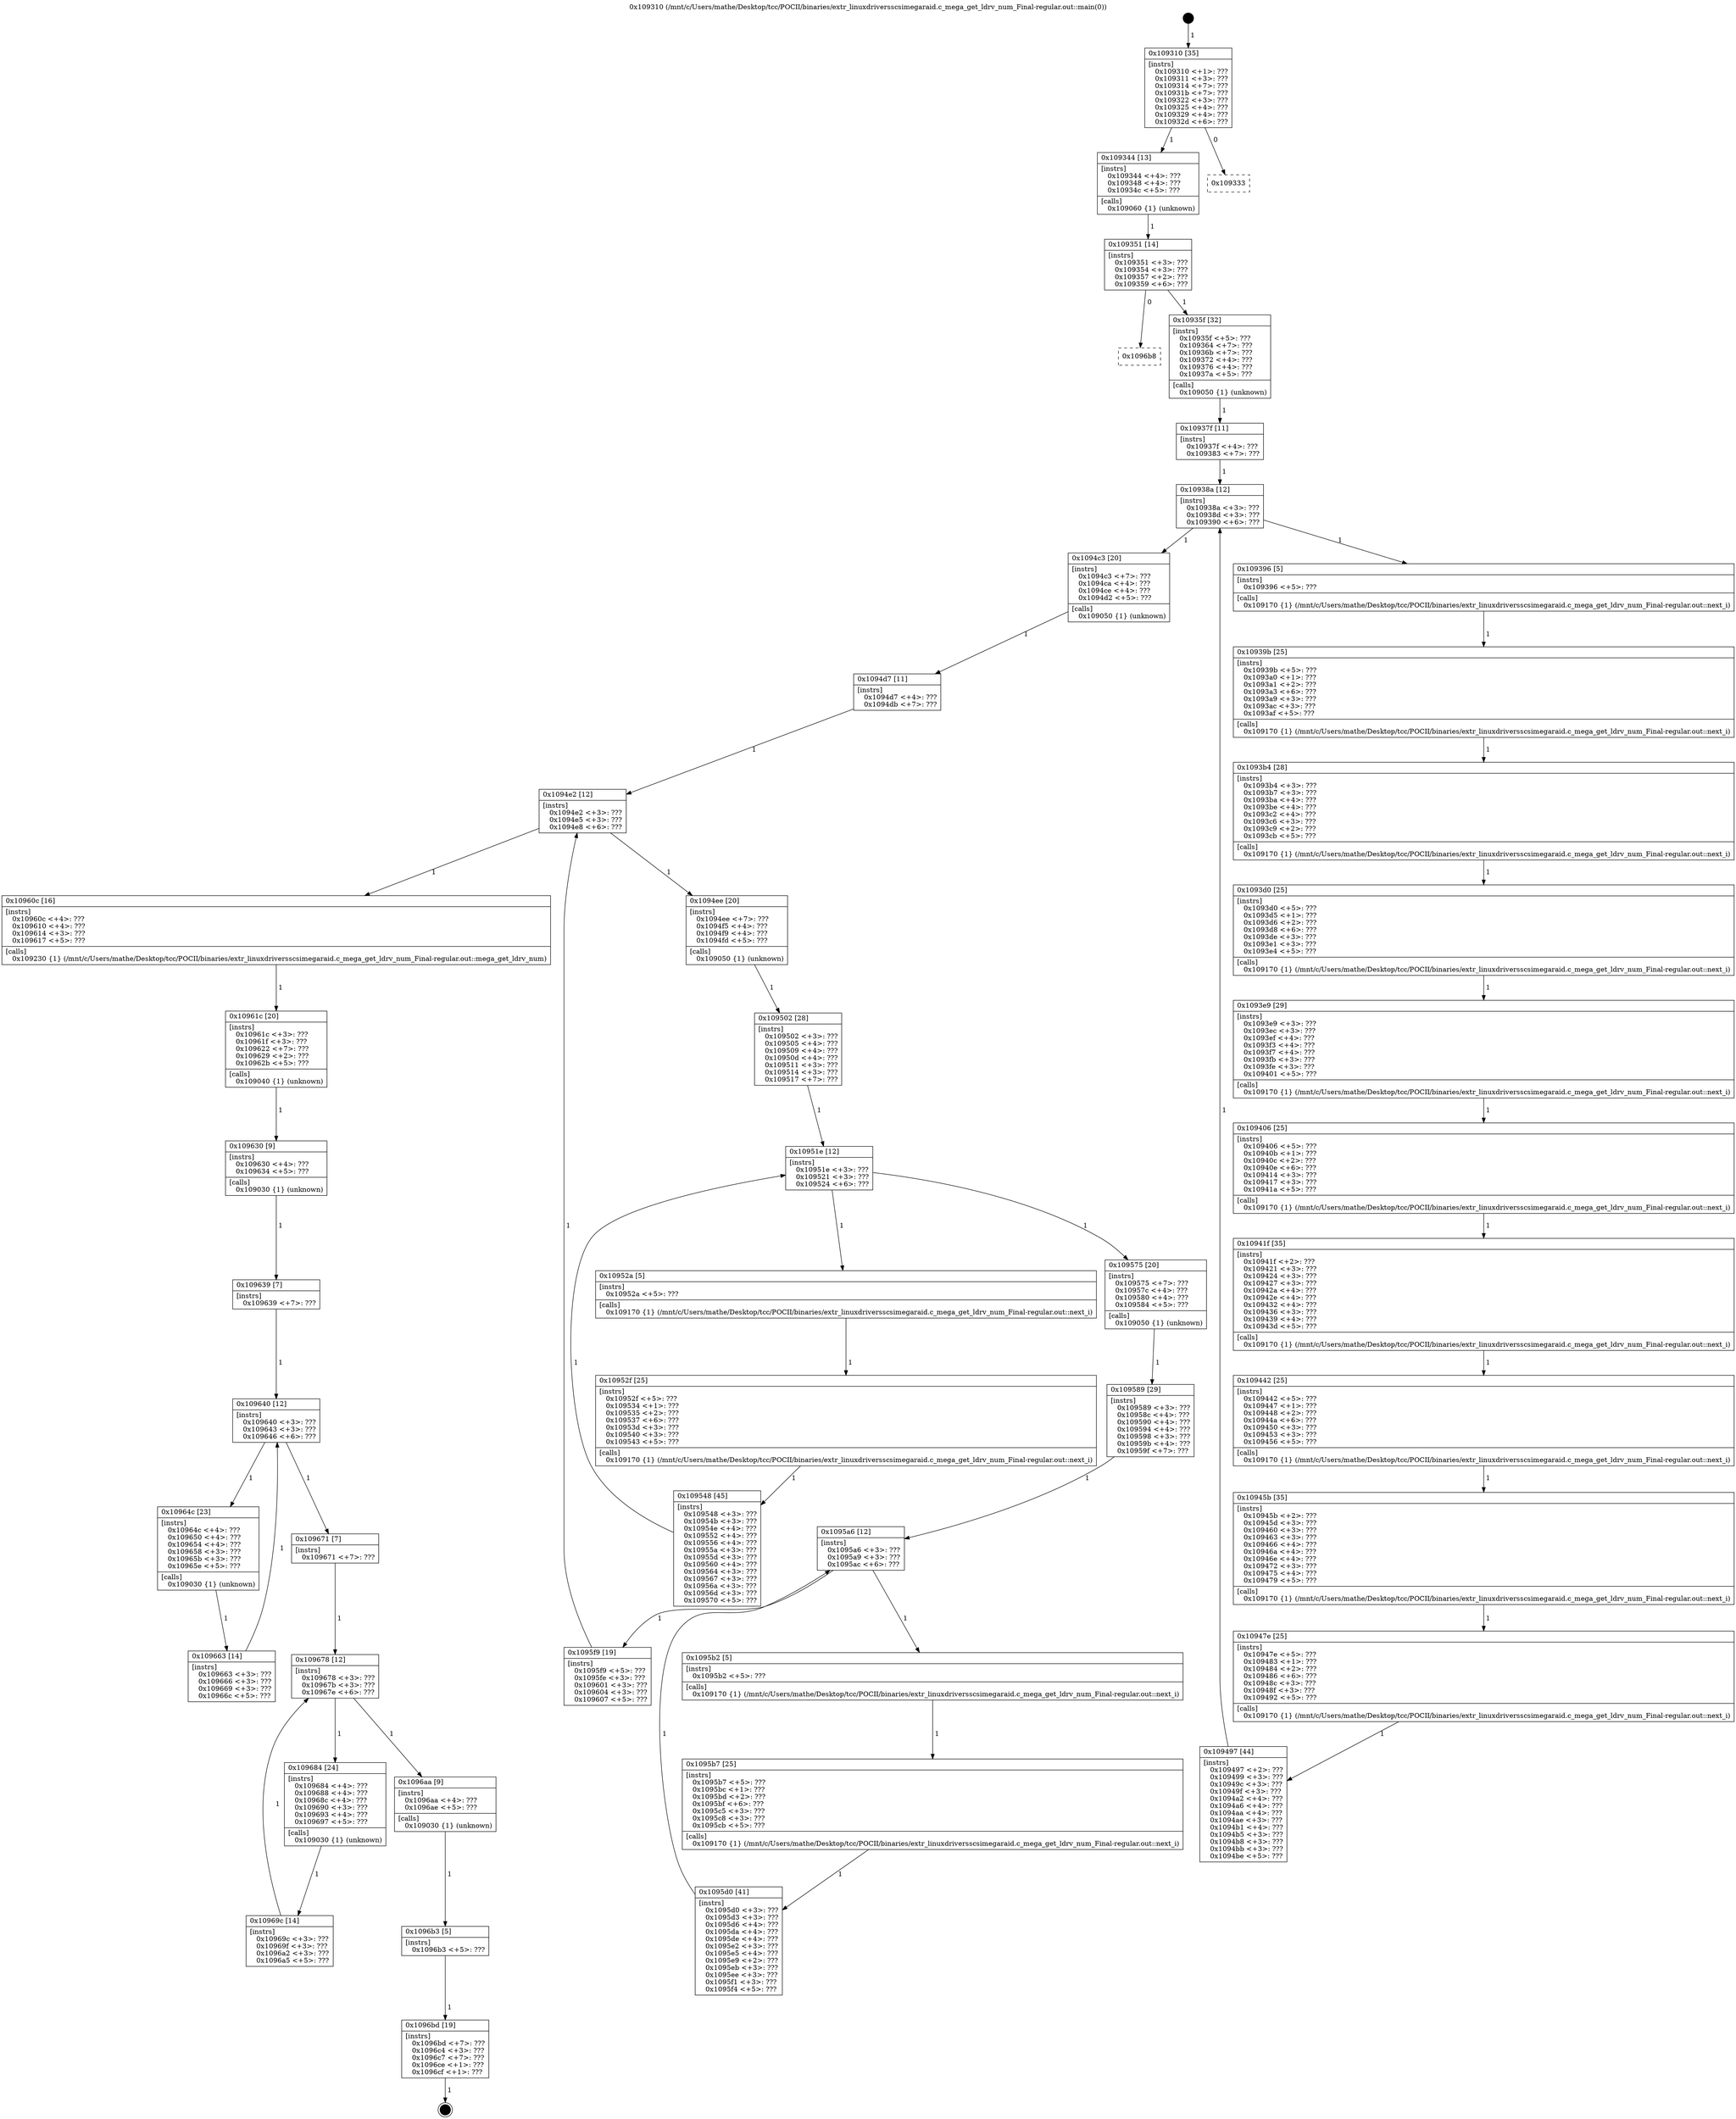 digraph "0x109310" {
  label = "0x109310 (/mnt/c/Users/mathe/Desktop/tcc/POCII/binaries/extr_linuxdriversscsimegaraid.c_mega_get_ldrv_num_Final-regular.out::main(0))"
  labelloc = "t"
  node[shape=record]

  Entry [label="",width=0.3,height=0.3,shape=circle,fillcolor=black,style=filled]
  "0x109310" [label="{
     0x109310 [35]\l
     | [instrs]\l
     &nbsp;&nbsp;0x109310 \<+1\>: ???\l
     &nbsp;&nbsp;0x109311 \<+3\>: ???\l
     &nbsp;&nbsp;0x109314 \<+7\>: ???\l
     &nbsp;&nbsp;0x10931b \<+7\>: ???\l
     &nbsp;&nbsp;0x109322 \<+3\>: ???\l
     &nbsp;&nbsp;0x109325 \<+4\>: ???\l
     &nbsp;&nbsp;0x109329 \<+4\>: ???\l
     &nbsp;&nbsp;0x10932d \<+6\>: ???\l
  }"]
  "0x109344" [label="{
     0x109344 [13]\l
     | [instrs]\l
     &nbsp;&nbsp;0x109344 \<+4\>: ???\l
     &nbsp;&nbsp;0x109348 \<+4\>: ???\l
     &nbsp;&nbsp;0x10934c \<+5\>: ???\l
     | [calls]\l
     &nbsp;&nbsp;0x109060 \{1\} (unknown)\l
  }"]
  "0x109333" [label="{
     0x109333\l
  }", style=dashed]
  "0x109351" [label="{
     0x109351 [14]\l
     | [instrs]\l
     &nbsp;&nbsp;0x109351 \<+3\>: ???\l
     &nbsp;&nbsp;0x109354 \<+3\>: ???\l
     &nbsp;&nbsp;0x109357 \<+2\>: ???\l
     &nbsp;&nbsp;0x109359 \<+6\>: ???\l
  }"]
  "0x1096b8" [label="{
     0x1096b8\l
  }", style=dashed]
  "0x10935f" [label="{
     0x10935f [32]\l
     | [instrs]\l
     &nbsp;&nbsp;0x10935f \<+5\>: ???\l
     &nbsp;&nbsp;0x109364 \<+7\>: ???\l
     &nbsp;&nbsp;0x10936b \<+7\>: ???\l
     &nbsp;&nbsp;0x109372 \<+4\>: ???\l
     &nbsp;&nbsp;0x109376 \<+4\>: ???\l
     &nbsp;&nbsp;0x10937a \<+5\>: ???\l
     | [calls]\l
     &nbsp;&nbsp;0x109050 \{1\} (unknown)\l
  }"]
  Exit [label="",width=0.3,height=0.3,shape=circle,fillcolor=black,style=filled,peripheries=2]
  "0x10938a" [label="{
     0x10938a [12]\l
     | [instrs]\l
     &nbsp;&nbsp;0x10938a \<+3\>: ???\l
     &nbsp;&nbsp;0x10938d \<+3\>: ???\l
     &nbsp;&nbsp;0x109390 \<+6\>: ???\l
  }"]
  "0x1094c3" [label="{
     0x1094c3 [20]\l
     | [instrs]\l
     &nbsp;&nbsp;0x1094c3 \<+7\>: ???\l
     &nbsp;&nbsp;0x1094ca \<+4\>: ???\l
     &nbsp;&nbsp;0x1094ce \<+4\>: ???\l
     &nbsp;&nbsp;0x1094d2 \<+5\>: ???\l
     | [calls]\l
     &nbsp;&nbsp;0x109050 \{1\} (unknown)\l
  }"]
  "0x109396" [label="{
     0x109396 [5]\l
     | [instrs]\l
     &nbsp;&nbsp;0x109396 \<+5\>: ???\l
     | [calls]\l
     &nbsp;&nbsp;0x109170 \{1\} (/mnt/c/Users/mathe/Desktop/tcc/POCII/binaries/extr_linuxdriversscsimegaraid.c_mega_get_ldrv_num_Final-regular.out::next_i)\l
  }"]
  "0x10939b" [label="{
     0x10939b [25]\l
     | [instrs]\l
     &nbsp;&nbsp;0x10939b \<+5\>: ???\l
     &nbsp;&nbsp;0x1093a0 \<+1\>: ???\l
     &nbsp;&nbsp;0x1093a1 \<+2\>: ???\l
     &nbsp;&nbsp;0x1093a3 \<+6\>: ???\l
     &nbsp;&nbsp;0x1093a9 \<+3\>: ???\l
     &nbsp;&nbsp;0x1093ac \<+3\>: ???\l
     &nbsp;&nbsp;0x1093af \<+5\>: ???\l
     | [calls]\l
     &nbsp;&nbsp;0x109170 \{1\} (/mnt/c/Users/mathe/Desktop/tcc/POCII/binaries/extr_linuxdriversscsimegaraid.c_mega_get_ldrv_num_Final-regular.out::next_i)\l
  }"]
  "0x1093b4" [label="{
     0x1093b4 [28]\l
     | [instrs]\l
     &nbsp;&nbsp;0x1093b4 \<+3\>: ???\l
     &nbsp;&nbsp;0x1093b7 \<+3\>: ???\l
     &nbsp;&nbsp;0x1093ba \<+4\>: ???\l
     &nbsp;&nbsp;0x1093be \<+4\>: ???\l
     &nbsp;&nbsp;0x1093c2 \<+4\>: ???\l
     &nbsp;&nbsp;0x1093c6 \<+3\>: ???\l
     &nbsp;&nbsp;0x1093c9 \<+2\>: ???\l
     &nbsp;&nbsp;0x1093cb \<+5\>: ???\l
     | [calls]\l
     &nbsp;&nbsp;0x109170 \{1\} (/mnt/c/Users/mathe/Desktop/tcc/POCII/binaries/extr_linuxdriversscsimegaraid.c_mega_get_ldrv_num_Final-regular.out::next_i)\l
  }"]
  "0x1093d0" [label="{
     0x1093d0 [25]\l
     | [instrs]\l
     &nbsp;&nbsp;0x1093d0 \<+5\>: ???\l
     &nbsp;&nbsp;0x1093d5 \<+1\>: ???\l
     &nbsp;&nbsp;0x1093d6 \<+2\>: ???\l
     &nbsp;&nbsp;0x1093d8 \<+6\>: ???\l
     &nbsp;&nbsp;0x1093de \<+3\>: ???\l
     &nbsp;&nbsp;0x1093e1 \<+3\>: ???\l
     &nbsp;&nbsp;0x1093e4 \<+5\>: ???\l
     | [calls]\l
     &nbsp;&nbsp;0x109170 \{1\} (/mnt/c/Users/mathe/Desktop/tcc/POCII/binaries/extr_linuxdriversscsimegaraid.c_mega_get_ldrv_num_Final-regular.out::next_i)\l
  }"]
  "0x1093e9" [label="{
     0x1093e9 [29]\l
     | [instrs]\l
     &nbsp;&nbsp;0x1093e9 \<+3\>: ???\l
     &nbsp;&nbsp;0x1093ec \<+3\>: ???\l
     &nbsp;&nbsp;0x1093ef \<+4\>: ???\l
     &nbsp;&nbsp;0x1093f3 \<+4\>: ???\l
     &nbsp;&nbsp;0x1093f7 \<+4\>: ???\l
     &nbsp;&nbsp;0x1093fb \<+3\>: ???\l
     &nbsp;&nbsp;0x1093fe \<+3\>: ???\l
     &nbsp;&nbsp;0x109401 \<+5\>: ???\l
     | [calls]\l
     &nbsp;&nbsp;0x109170 \{1\} (/mnt/c/Users/mathe/Desktop/tcc/POCII/binaries/extr_linuxdriversscsimegaraid.c_mega_get_ldrv_num_Final-regular.out::next_i)\l
  }"]
  "0x109406" [label="{
     0x109406 [25]\l
     | [instrs]\l
     &nbsp;&nbsp;0x109406 \<+5\>: ???\l
     &nbsp;&nbsp;0x10940b \<+1\>: ???\l
     &nbsp;&nbsp;0x10940c \<+2\>: ???\l
     &nbsp;&nbsp;0x10940e \<+6\>: ???\l
     &nbsp;&nbsp;0x109414 \<+3\>: ???\l
     &nbsp;&nbsp;0x109417 \<+3\>: ???\l
     &nbsp;&nbsp;0x10941a \<+5\>: ???\l
     | [calls]\l
     &nbsp;&nbsp;0x109170 \{1\} (/mnt/c/Users/mathe/Desktop/tcc/POCII/binaries/extr_linuxdriversscsimegaraid.c_mega_get_ldrv_num_Final-regular.out::next_i)\l
  }"]
  "0x10941f" [label="{
     0x10941f [35]\l
     | [instrs]\l
     &nbsp;&nbsp;0x10941f \<+2\>: ???\l
     &nbsp;&nbsp;0x109421 \<+3\>: ???\l
     &nbsp;&nbsp;0x109424 \<+3\>: ???\l
     &nbsp;&nbsp;0x109427 \<+3\>: ???\l
     &nbsp;&nbsp;0x10942a \<+4\>: ???\l
     &nbsp;&nbsp;0x10942e \<+4\>: ???\l
     &nbsp;&nbsp;0x109432 \<+4\>: ???\l
     &nbsp;&nbsp;0x109436 \<+3\>: ???\l
     &nbsp;&nbsp;0x109439 \<+4\>: ???\l
     &nbsp;&nbsp;0x10943d \<+5\>: ???\l
     | [calls]\l
     &nbsp;&nbsp;0x109170 \{1\} (/mnt/c/Users/mathe/Desktop/tcc/POCII/binaries/extr_linuxdriversscsimegaraid.c_mega_get_ldrv_num_Final-regular.out::next_i)\l
  }"]
  "0x109442" [label="{
     0x109442 [25]\l
     | [instrs]\l
     &nbsp;&nbsp;0x109442 \<+5\>: ???\l
     &nbsp;&nbsp;0x109447 \<+1\>: ???\l
     &nbsp;&nbsp;0x109448 \<+2\>: ???\l
     &nbsp;&nbsp;0x10944a \<+6\>: ???\l
     &nbsp;&nbsp;0x109450 \<+3\>: ???\l
     &nbsp;&nbsp;0x109453 \<+3\>: ???\l
     &nbsp;&nbsp;0x109456 \<+5\>: ???\l
     | [calls]\l
     &nbsp;&nbsp;0x109170 \{1\} (/mnt/c/Users/mathe/Desktop/tcc/POCII/binaries/extr_linuxdriversscsimegaraid.c_mega_get_ldrv_num_Final-regular.out::next_i)\l
  }"]
  "0x10945b" [label="{
     0x10945b [35]\l
     | [instrs]\l
     &nbsp;&nbsp;0x10945b \<+2\>: ???\l
     &nbsp;&nbsp;0x10945d \<+3\>: ???\l
     &nbsp;&nbsp;0x109460 \<+3\>: ???\l
     &nbsp;&nbsp;0x109463 \<+3\>: ???\l
     &nbsp;&nbsp;0x109466 \<+4\>: ???\l
     &nbsp;&nbsp;0x10946a \<+4\>: ???\l
     &nbsp;&nbsp;0x10946e \<+4\>: ???\l
     &nbsp;&nbsp;0x109472 \<+3\>: ???\l
     &nbsp;&nbsp;0x109475 \<+4\>: ???\l
     &nbsp;&nbsp;0x109479 \<+5\>: ???\l
     | [calls]\l
     &nbsp;&nbsp;0x109170 \{1\} (/mnt/c/Users/mathe/Desktop/tcc/POCII/binaries/extr_linuxdriversscsimegaraid.c_mega_get_ldrv_num_Final-regular.out::next_i)\l
  }"]
  "0x10947e" [label="{
     0x10947e [25]\l
     | [instrs]\l
     &nbsp;&nbsp;0x10947e \<+5\>: ???\l
     &nbsp;&nbsp;0x109483 \<+1\>: ???\l
     &nbsp;&nbsp;0x109484 \<+2\>: ???\l
     &nbsp;&nbsp;0x109486 \<+6\>: ???\l
     &nbsp;&nbsp;0x10948c \<+3\>: ???\l
     &nbsp;&nbsp;0x10948f \<+3\>: ???\l
     &nbsp;&nbsp;0x109492 \<+5\>: ???\l
     | [calls]\l
     &nbsp;&nbsp;0x109170 \{1\} (/mnt/c/Users/mathe/Desktop/tcc/POCII/binaries/extr_linuxdriversscsimegaraid.c_mega_get_ldrv_num_Final-regular.out::next_i)\l
  }"]
  "0x109497" [label="{
     0x109497 [44]\l
     | [instrs]\l
     &nbsp;&nbsp;0x109497 \<+2\>: ???\l
     &nbsp;&nbsp;0x109499 \<+3\>: ???\l
     &nbsp;&nbsp;0x10949c \<+3\>: ???\l
     &nbsp;&nbsp;0x10949f \<+3\>: ???\l
     &nbsp;&nbsp;0x1094a2 \<+4\>: ???\l
     &nbsp;&nbsp;0x1094a6 \<+4\>: ???\l
     &nbsp;&nbsp;0x1094aa \<+4\>: ???\l
     &nbsp;&nbsp;0x1094ae \<+3\>: ???\l
     &nbsp;&nbsp;0x1094b1 \<+4\>: ???\l
     &nbsp;&nbsp;0x1094b5 \<+3\>: ???\l
     &nbsp;&nbsp;0x1094b8 \<+3\>: ???\l
     &nbsp;&nbsp;0x1094bb \<+3\>: ???\l
     &nbsp;&nbsp;0x1094be \<+5\>: ???\l
  }"]
  "0x10937f" [label="{
     0x10937f [11]\l
     | [instrs]\l
     &nbsp;&nbsp;0x10937f \<+4\>: ???\l
     &nbsp;&nbsp;0x109383 \<+7\>: ???\l
  }"]
  "0x1094e2" [label="{
     0x1094e2 [12]\l
     | [instrs]\l
     &nbsp;&nbsp;0x1094e2 \<+3\>: ???\l
     &nbsp;&nbsp;0x1094e5 \<+3\>: ???\l
     &nbsp;&nbsp;0x1094e8 \<+6\>: ???\l
  }"]
  "0x10960c" [label="{
     0x10960c [16]\l
     | [instrs]\l
     &nbsp;&nbsp;0x10960c \<+4\>: ???\l
     &nbsp;&nbsp;0x109610 \<+4\>: ???\l
     &nbsp;&nbsp;0x109614 \<+3\>: ???\l
     &nbsp;&nbsp;0x109617 \<+5\>: ???\l
     | [calls]\l
     &nbsp;&nbsp;0x109230 \{1\} (/mnt/c/Users/mathe/Desktop/tcc/POCII/binaries/extr_linuxdriversscsimegaraid.c_mega_get_ldrv_num_Final-regular.out::mega_get_ldrv_num)\l
  }"]
  "0x1094ee" [label="{
     0x1094ee [20]\l
     | [instrs]\l
     &nbsp;&nbsp;0x1094ee \<+7\>: ???\l
     &nbsp;&nbsp;0x1094f5 \<+4\>: ???\l
     &nbsp;&nbsp;0x1094f9 \<+4\>: ???\l
     &nbsp;&nbsp;0x1094fd \<+5\>: ???\l
     | [calls]\l
     &nbsp;&nbsp;0x109050 \{1\} (unknown)\l
  }"]
  "0x10951e" [label="{
     0x10951e [12]\l
     | [instrs]\l
     &nbsp;&nbsp;0x10951e \<+3\>: ???\l
     &nbsp;&nbsp;0x109521 \<+3\>: ???\l
     &nbsp;&nbsp;0x109524 \<+6\>: ???\l
  }"]
  "0x109575" [label="{
     0x109575 [20]\l
     | [instrs]\l
     &nbsp;&nbsp;0x109575 \<+7\>: ???\l
     &nbsp;&nbsp;0x10957c \<+4\>: ???\l
     &nbsp;&nbsp;0x109580 \<+4\>: ???\l
     &nbsp;&nbsp;0x109584 \<+5\>: ???\l
     | [calls]\l
     &nbsp;&nbsp;0x109050 \{1\} (unknown)\l
  }"]
  "0x10952a" [label="{
     0x10952a [5]\l
     | [instrs]\l
     &nbsp;&nbsp;0x10952a \<+5\>: ???\l
     | [calls]\l
     &nbsp;&nbsp;0x109170 \{1\} (/mnt/c/Users/mathe/Desktop/tcc/POCII/binaries/extr_linuxdriversscsimegaraid.c_mega_get_ldrv_num_Final-regular.out::next_i)\l
  }"]
  "0x10952f" [label="{
     0x10952f [25]\l
     | [instrs]\l
     &nbsp;&nbsp;0x10952f \<+5\>: ???\l
     &nbsp;&nbsp;0x109534 \<+1\>: ???\l
     &nbsp;&nbsp;0x109535 \<+2\>: ???\l
     &nbsp;&nbsp;0x109537 \<+6\>: ???\l
     &nbsp;&nbsp;0x10953d \<+3\>: ???\l
     &nbsp;&nbsp;0x109540 \<+3\>: ???\l
     &nbsp;&nbsp;0x109543 \<+5\>: ???\l
     | [calls]\l
     &nbsp;&nbsp;0x109170 \{1\} (/mnt/c/Users/mathe/Desktop/tcc/POCII/binaries/extr_linuxdriversscsimegaraid.c_mega_get_ldrv_num_Final-regular.out::next_i)\l
  }"]
  "0x109548" [label="{
     0x109548 [45]\l
     | [instrs]\l
     &nbsp;&nbsp;0x109548 \<+3\>: ???\l
     &nbsp;&nbsp;0x10954b \<+3\>: ???\l
     &nbsp;&nbsp;0x10954e \<+4\>: ???\l
     &nbsp;&nbsp;0x109552 \<+4\>: ???\l
     &nbsp;&nbsp;0x109556 \<+4\>: ???\l
     &nbsp;&nbsp;0x10955a \<+3\>: ???\l
     &nbsp;&nbsp;0x10955d \<+3\>: ???\l
     &nbsp;&nbsp;0x109560 \<+4\>: ???\l
     &nbsp;&nbsp;0x109564 \<+3\>: ???\l
     &nbsp;&nbsp;0x109567 \<+3\>: ???\l
     &nbsp;&nbsp;0x10956a \<+3\>: ???\l
     &nbsp;&nbsp;0x10956d \<+3\>: ???\l
     &nbsp;&nbsp;0x109570 \<+5\>: ???\l
  }"]
  "0x109502" [label="{
     0x109502 [28]\l
     | [instrs]\l
     &nbsp;&nbsp;0x109502 \<+3\>: ???\l
     &nbsp;&nbsp;0x109505 \<+4\>: ???\l
     &nbsp;&nbsp;0x109509 \<+4\>: ???\l
     &nbsp;&nbsp;0x10950d \<+4\>: ???\l
     &nbsp;&nbsp;0x109511 \<+3\>: ???\l
     &nbsp;&nbsp;0x109514 \<+3\>: ???\l
     &nbsp;&nbsp;0x109517 \<+7\>: ???\l
  }"]
  "0x1095a6" [label="{
     0x1095a6 [12]\l
     | [instrs]\l
     &nbsp;&nbsp;0x1095a6 \<+3\>: ???\l
     &nbsp;&nbsp;0x1095a9 \<+3\>: ???\l
     &nbsp;&nbsp;0x1095ac \<+6\>: ???\l
  }"]
  "0x1095f9" [label="{
     0x1095f9 [19]\l
     | [instrs]\l
     &nbsp;&nbsp;0x1095f9 \<+5\>: ???\l
     &nbsp;&nbsp;0x1095fe \<+3\>: ???\l
     &nbsp;&nbsp;0x109601 \<+3\>: ???\l
     &nbsp;&nbsp;0x109604 \<+3\>: ???\l
     &nbsp;&nbsp;0x109607 \<+5\>: ???\l
  }"]
  "0x1095b2" [label="{
     0x1095b2 [5]\l
     | [instrs]\l
     &nbsp;&nbsp;0x1095b2 \<+5\>: ???\l
     | [calls]\l
     &nbsp;&nbsp;0x109170 \{1\} (/mnt/c/Users/mathe/Desktop/tcc/POCII/binaries/extr_linuxdriversscsimegaraid.c_mega_get_ldrv_num_Final-regular.out::next_i)\l
  }"]
  "0x1095b7" [label="{
     0x1095b7 [25]\l
     | [instrs]\l
     &nbsp;&nbsp;0x1095b7 \<+5\>: ???\l
     &nbsp;&nbsp;0x1095bc \<+1\>: ???\l
     &nbsp;&nbsp;0x1095bd \<+2\>: ???\l
     &nbsp;&nbsp;0x1095bf \<+6\>: ???\l
     &nbsp;&nbsp;0x1095c5 \<+3\>: ???\l
     &nbsp;&nbsp;0x1095c8 \<+3\>: ???\l
     &nbsp;&nbsp;0x1095cb \<+5\>: ???\l
     | [calls]\l
     &nbsp;&nbsp;0x109170 \{1\} (/mnt/c/Users/mathe/Desktop/tcc/POCII/binaries/extr_linuxdriversscsimegaraid.c_mega_get_ldrv_num_Final-regular.out::next_i)\l
  }"]
  "0x1095d0" [label="{
     0x1095d0 [41]\l
     | [instrs]\l
     &nbsp;&nbsp;0x1095d0 \<+3\>: ???\l
     &nbsp;&nbsp;0x1095d3 \<+3\>: ???\l
     &nbsp;&nbsp;0x1095d6 \<+4\>: ???\l
     &nbsp;&nbsp;0x1095da \<+4\>: ???\l
     &nbsp;&nbsp;0x1095de \<+4\>: ???\l
     &nbsp;&nbsp;0x1095e2 \<+3\>: ???\l
     &nbsp;&nbsp;0x1095e5 \<+4\>: ???\l
     &nbsp;&nbsp;0x1095e9 \<+2\>: ???\l
     &nbsp;&nbsp;0x1095eb \<+3\>: ???\l
     &nbsp;&nbsp;0x1095ee \<+3\>: ???\l
     &nbsp;&nbsp;0x1095f1 \<+3\>: ???\l
     &nbsp;&nbsp;0x1095f4 \<+5\>: ???\l
  }"]
  "0x109589" [label="{
     0x109589 [29]\l
     | [instrs]\l
     &nbsp;&nbsp;0x109589 \<+3\>: ???\l
     &nbsp;&nbsp;0x10958c \<+4\>: ???\l
     &nbsp;&nbsp;0x109590 \<+4\>: ???\l
     &nbsp;&nbsp;0x109594 \<+4\>: ???\l
     &nbsp;&nbsp;0x109598 \<+3\>: ???\l
     &nbsp;&nbsp;0x10959b \<+4\>: ???\l
     &nbsp;&nbsp;0x10959f \<+7\>: ???\l
  }"]
  "0x1096bd" [label="{
     0x1096bd [19]\l
     | [instrs]\l
     &nbsp;&nbsp;0x1096bd \<+7\>: ???\l
     &nbsp;&nbsp;0x1096c4 \<+3\>: ???\l
     &nbsp;&nbsp;0x1096c7 \<+7\>: ???\l
     &nbsp;&nbsp;0x1096ce \<+1\>: ???\l
     &nbsp;&nbsp;0x1096cf \<+1\>: ???\l
  }"]
  "0x1094d7" [label="{
     0x1094d7 [11]\l
     | [instrs]\l
     &nbsp;&nbsp;0x1094d7 \<+4\>: ???\l
     &nbsp;&nbsp;0x1094db \<+7\>: ???\l
  }"]
  "0x10961c" [label="{
     0x10961c [20]\l
     | [instrs]\l
     &nbsp;&nbsp;0x10961c \<+3\>: ???\l
     &nbsp;&nbsp;0x10961f \<+3\>: ???\l
     &nbsp;&nbsp;0x109622 \<+7\>: ???\l
     &nbsp;&nbsp;0x109629 \<+2\>: ???\l
     &nbsp;&nbsp;0x10962b \<+5\>: ???\l
     | [calls]\l
     &nbsp;&nbsp;0x109040 \{1\} (unknown)\l
  }"]
  "0x109630" [label="{
     0x109630 [9]\l
     | [instrs]\l
     &nbsp;&nbsp;0x109630 \<+4\>: ???\l
     &nbsp;&nbsp;0x109634 \<+5\>: ???\l
     | [calls]\l
     &nbsp;&nbsp;0x109030 \{1\} (unknown)\l
  }"]
  "0x109640" [label="{
     0x109640 [12]\l
     | [instrs]\l
     &nbsp;&nbsp;0x109640 \<+3\>: ???\l
     &nbsp;&nbsp;0x109643 \<+3\>: ???\l
     &nbsp;&nbsp;0x109646 \<+6\>: ???\l
  }"]
  "0x109678" [label="{
     0x109678 [12]\l
     | [instrs]\l
     &nbsp;&nbsp;0x109678 \<+3\>: ???\l
     &nbsp;&nbsp;0x10967b \<+3\>: ???\l
     &nbsp;&nbsp;0x10967e \<+6\>: ???\l
  }"]
  "0x10964c" [label="{
     0x10964c [23]\l
     | [instrs]\l
     &nbsp;&nbsp;0x10964c \<+4\>: ???\l
     &nbsp;&nbsp;0x109650 \<+4\>: ???\l
     &nbsp;&nbsp;0x109654 \<+4\>: ???\l
     &nbsp;&nbsp;0x109658 \<+3\>: ???\l
     &nbsp;&nbsp;0x10965b \<+3\>: ???\l
     &nbsp;&nbsp;0x10965e \<+5\>: ???\l
     | [calls]\l
     &nbsp;&nbsp;0x109030 \{1\} (unknown)\l
  }"]
  "0x109663" [label="{
     0x109663 [14]\l
     | [instrs]\l
     &nbsp;&nbsp;0x109663 \<+3\>: ???\l
     &nbsp;&nbsp;0x109666 \<+3\>: ???\l
     &nbsp;&nbsp;0x109669 \<+3\>: ???\l
     &nbsp;&nbsp;0x10966c \<+5\>: ???\l
  }"]
  "0x109639" [label="{
     0x109639 [7]\l
     | [instrs]\l
     &nbsp;&nbsp;0x109639 \<+7\>: ???\l
  }"]
  "0x1096aa" [label="{
     0x1096aa [9]\l
     | [instrs]\l
     &nbsp;&nbsp;0x1096aa \<+4\>: ???\l
     &nbsp;&nbsp;0x1096ae \<+5\>: ???\l
     | [calls]\l
     &nbsp;&nbsp;0x109030 \{1\} (unknown)\l
  }"]
  "0x109684" [label="{
     0x109684 [24]\l
     | [instrs]\l
     &nbsp;&nbsp;0x109684 \<+4\>: ???\l
     &nbsp;&nbsp;0x109688 \<+4\>: ???\l
     &nbsp;&nbsp;0x10968c \<+4\>: ???\l
     &nbsp;&nbsp;0x109690 \<+3\>: ???\l
     &nbsp;&nbsp;0x109693 \<+4\>: ???\l
     &nbsp;&nbsp;0x109697 \<+5\>: ???\l
     | [calls]\l
     &nbsp;&nbsp;0x109030 \{1\} (unknown)\l
  }"]
  "0x10969c" [label="{
     0x10969c [14]\l
     | [instrs]\l
     &nbsp;&nbsp;0x10969c \<+3\>: ???\l
     &nbsp;&nbsp;0x10969f \<+3\>: ???\l
     &nbsp;&nbsp;0x1096a2 \<+3\>: ???\l
     &nbsp;&nbsp;0x1096a5 \<+5\>: ???\l
  }"]
  "0x109671" [label="{
     0x109671 [7]\l
     | [instrs]\l
     &nbsp;&nbsp;0x109671 \<+7\>: ???\l
  }"]
  "0x1096b3" [label="{
     0x1096b3 [5]\l
     | [instrs]\l
     &nbsp;&nbsp;0x1096b3 \<+5\>: ???\l
  }"]
  Entry -> "0x109310" [label=" 1"]
  "0x109310" -> "0x109344" [label=" 1"]
  "0x109310" -> "0x109333" [label=" 0"]
  "0x109344" -> "0x109351" [label=" 1"]
  "0x109351" -> "0x1096b8" [label=" 0"]
  "0x109351" -> "0x10935f" [label=" 1"]
  "0x1096bd" -> Exit [label=" 1"]
  "0x10935f" -> "0x10937f" [label=" 1"]
  "0x10938a" -> "0x1094c3" [label=" 1"]
  "0x10938a" -> "0x109396" [label=" 1"]
  "0x109396" -> "0x10939b" [label=" 1"]
  "0x10939b" -> "0x1093b4" [label=" 1"]
  "0x1093b4" -> "0x1093d0" [label=" 1"]
  "0x1093d0" -> "0x1093e9" [label=" 1"]
  "0x1093e9" -> "0x109406" [label=" 1"]
  "0x109406" -> "0x10941f" [label=" 1"]
  "0x10941f" -> "0x109442" [label=" 1"]
  "0x109442" -> "0x10945b" [label=" 1"]
  "0x10945b" -> "0x10947e" [label=" 1"]
  "0x10947e" -> "0x109497" [label=" 1"]
  "0x10937f" -> "0x10938a" [label=" 1"]
  "0x109497" -> "0x10938a" [label=" 1"]
  "0x1094c3" -> "0x1094d7" [label=" 1"]
  "0x1094e2" -> "0x10960c" [label=" 1"]
  "0x1094e2" -> "0x1094ee" [label=" 1"]
  "0x1094ee" -> "0x109502" [label=" 1"]
  "0x10951e" -> "0x109575" [label=" 1"]
  "0x10951e" -> "0x10952a" [label=" 1"]
  "0x10952a" -> "0x10952f" [label=" 1"]
  "0x10952f" -> "0x109548" [label=" 1"]
  "0x109502" -> "0x10951e" [label=" 1"]
  "0x109548" -> "0x10951e" [label=" 1"]
  "0x109575" -> "0x109589" [label=" 1"]
  "0x1095a6" -> "0x1095f9" [label=" 1"]
  "0x1095a6" -> "0x1095b2" [label=" 1"]
  "0x1095b2" -> "0x1095b7" [label=" 1"]
  "0x1095b7" -> "0x1095d0" [label=" 1"]
  "0x109589" -> "0x1095a6" [label=" 1"]
  "0x1095d0" -> "0x1095a6" [label=" 1"]
  "0x1096b3" -> "0x1096bd" [label=" 1"]
  "0x1094d7" -> "0x1094e2" [label=" 1"]
  "0x1095f9" -> "0x1094e2" [label=" 1"]
  "0x10960c" -> "0x10961c" [label=" 1"]
  "0x10961c" -> "0x109630" [label=" 1"]
  "0x109630" -> "0x109639" [label=" 1"]
  "0x109640" -> "0x109671" [label=" 1"]
  "0x109640" -> "0x10964c" [label=" 1"]
  "0x10964c" -> "0x109663" [label=" 1"]
  "0x109639" -> "0x109640" [label=" 1"]
  "0x109663" -> "0x109640" [label=" 1"]
  "0x109678" -> "0x1096aa" [label=" 1"]
  "0x109678" -> "0x109684" [label=" 1"]
  "0x109684" -> "0x10969c" [label=" 1"]
  "0x109671" -> "0x109678" [label=" 1"]
  "0x10969c" -> "0x109678" [label=" 1"]
  "0x1096aa" -> "0x1096b3" [label=" 1"]
}
